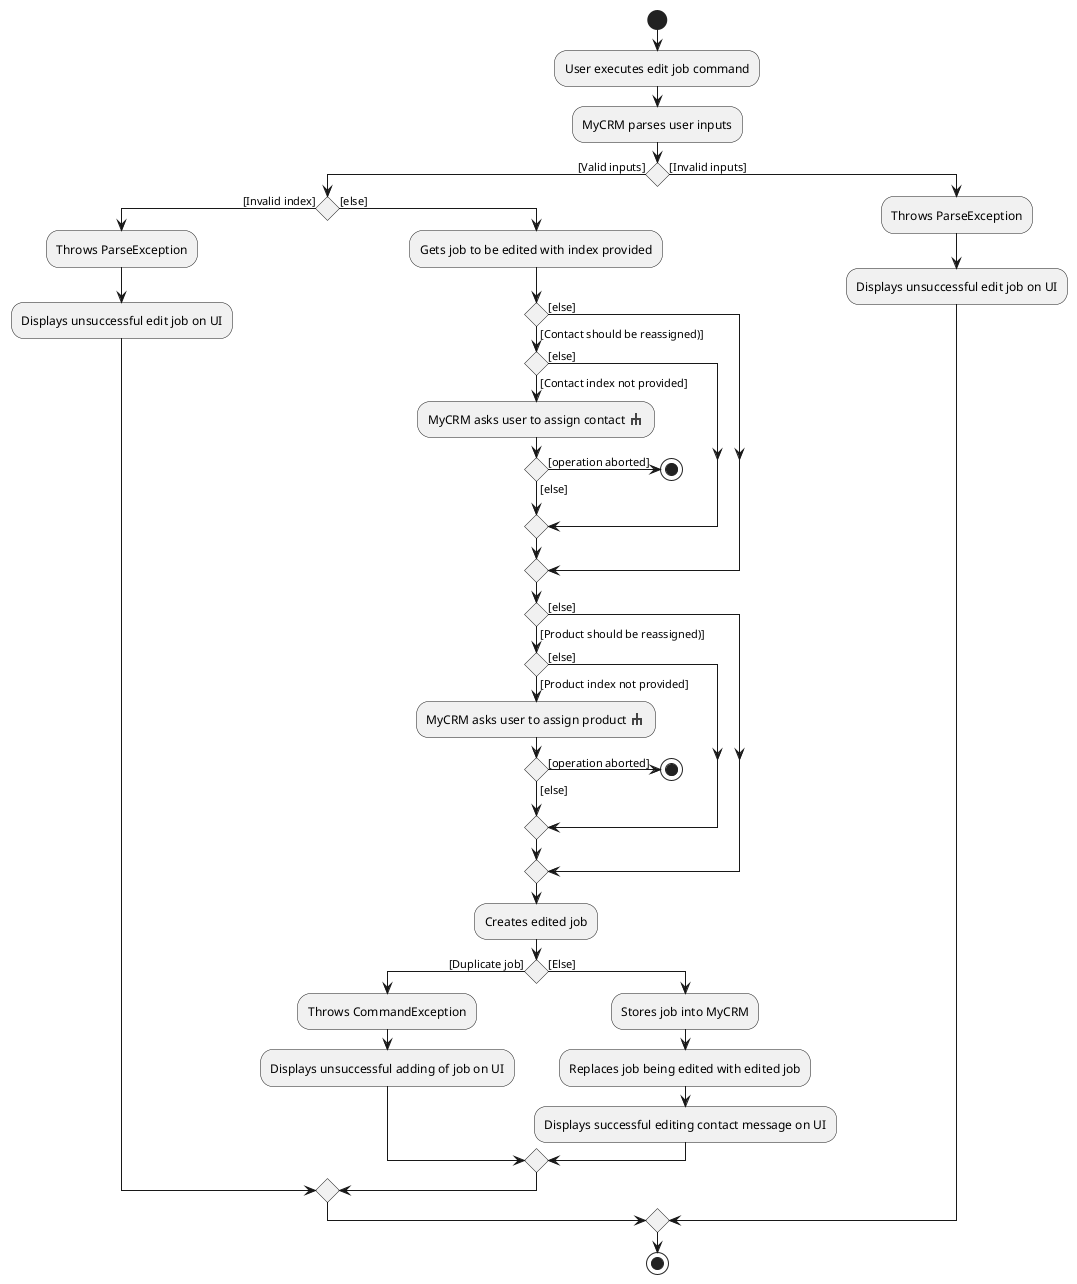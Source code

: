 @startuml
sprite $rake [16x16/8] {
0000000000000000
0000000jj0000000
0000000jj0000000
0005555jj5555000
000jjeejjeejj000
000jj00jj00jj000
000jj00jj00jj000
0000000000000000
}

start
:User executes edit job command;
:MyCRM parses user inputs;
if () then ([Valid inputs])
    if () then ([Invalid index])
        :Throws ParseException;
        :Displays unsuccessful edit job on UI;
    else ([else])
        :Gets job to be edited with index provided;
        if () then ([Contact should be reassigned)])
                if () then ([else])
                else ([Contact index not provided])
                    :MyCRM asks user to assign contact <$rake>;
                    if () then([operation aborted])
                        stop;
                    else ([else])
                    endif
                endif
            else ([else])
            endif
            if () then ([Product should be reassigned)])
                if () then ([else])
                else ([Product index not provided])
                 :MyCRM asks user to assign product <$rake>;
                 if () then([operation aborted])
                     stop;
                 else ([else])
                 endif
                endif
            else ([else])
            endif

            :Creates edited job;
            if () then ([Duplicate job])
                :Throws CommandException;
                :Displays unsuccessful adding of job on UI;
            else ([Else])
                :Stores job into MyCRM;
                :Replaces job being edited with edited job;
                :Displays successful editing contact message on UI;
            endif
    endif
else ([Invalid inputs])
    :Throws ParseException;
    :Displays unsuccessful edit job on UI;
endif
stop
@enduml
